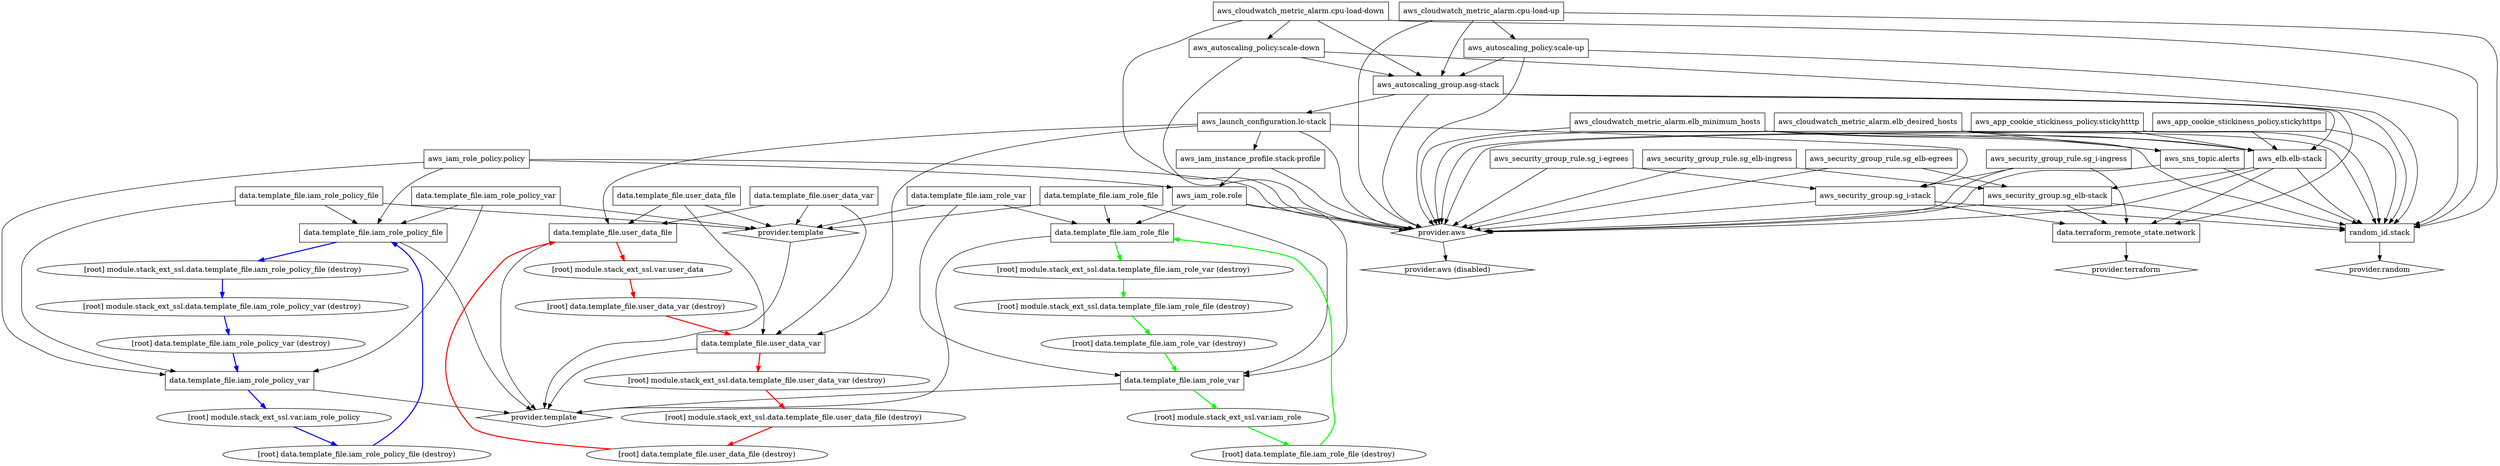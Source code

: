 digraph {
	compound = "true"
	newrank = "true"
	subgraph "root" {
		"[root] data.template_file.iam_role_file" [label = "data.template_file.iam_role_file", shape = "box"]
		"[root] data.template_file.iam_role_policy_file" [label = "data.template_file.iam_role_policy_file", shape = "box"]
		"[root] data.template_file.iam_role_policy_var" [label = "data.template_file.iam_role_policy_var", shape = "box"]
		"[root] data.template_file.iam_role_var" [label = "data.template_file.iam_role_var", shape = "box"]
		"[root] data.template_file.user_data_file" [label = "data.template_file.user_data_file", shape = "box"]
		"[root] data.template_file.user_data_var" [label = "data.template_file.user_data_var", shape = "box"]
		"[root] data.terraform_remote_state.network" [label = "data.terraform_remote_state.network", shape = "box"]
		"[root] module.stack_ext_ssl.aws_app_cookie_stickiness_policy.stickyhttps" [label = "aws_app_cookie_stickiness_policy.stickyhttps", shape = "box"]
		"[root] module.stack_ext_ssl.aws_app_cookie_stickiness_policy.stickyhtttp" [label = "aws_app_cookie_stickiness_policy.stickyhtttp", shape = "box"]
		"[root] module.stack_ext_ssl.aws_autoscaling_group.asg-stack" [label = "aws_autoscaling_group.asg-stack", shape = "box"]
		"[root] module.stack_ext_ssl.aws_autoscaling_policy.scale-down" [label = "aws_autoscaling_policy.scale-down", shape = "box"]
		"[root] module.stack_ext_ssl.aws_autoscaling_policy.scale-up" [label = "aws_autoscaling_policy.scale-up", shape = "box"]
		"[root] module.stack_ext_ssl.aws_cloudwatch_metric_alarm.cpu-load-down" [label = "aws_cloudwatch_metric_alarm.cpu-load-down", shape = "box"]
		"[root] module.stack_ext_ssl.aws_cloudwatch_metric_alarm.cpu-load-up" [label = "aws_cloudwatch_metric_alarm.cpu-load-up", shape = "box"]
		"[root] module.stack_ext_ssl.aws_cloudwatch_metric_alarm.elb_desired_hosts" [label = "aws_cloudwatch_metric_alarm.elb_desired_hosts", shape = "box"]
		"[root] module.stack_ext_ssl.aws_cloudwatch_metric_alarm.elb_minimum_hosts" [label = "aws_cloudwatch_metric_alarm.elb_minimum_hosts", shape = "box"]
		"[root] module.stack_ext_ssl.aws_elb.elb-stack" [label = "aws_elb.elb-stack", shape = "box"]
		"[root] module.stack_ext_ssl.aws_iam_instance_profile.stack-profile" [label = "aws_iam_instance_profile.stack-profile", shape = "box"]
		"[root] module.stack_ext_ssl.aws_iam_role.role" [label = "aws_iam_role.role", shape = "box"]
		"[root] module.stack_ext_ssl.aws_iam_role_policy.policy" [label = "aws_iam_role_policy.policy", shape = "box"]
		"[root] module.stack_ext_ssl.aws_launch_configuration.lc-stack" [label = "aws_launch_configuration.lc-stack", shape = "box"]
		"[root] module.stack_ext_ssl.aws_security_group.sg_elb-stack" [label = "aws_security_group.sg_elb-stack", shape = "box"]
		"[root] module.stack_ext_ssl.aws_security_group.sg_i-stack" [label = "aws_security_group.sg_i-stack", shape = "box"]
		"[root] module.stack_ext_ssl.aws_security_group_rule.sg_elb-egrees" [label = "aws_security_group_rule.sg_elb-egrees", shape = "box"]
		"[root] module.stack_ext_ssl.aws_security_group_rule.sg_elb-ingress" [label = "aws_security_group_rule.sg_elb-ingress", shape = "box"]
		"[root] module.stack_ext_ssl.aws_security_group_rule.sg_i-egrees" [label = "aws_security_group_rule.sg_i-egrees", shape = "box"]
		"[root] module.stack_ext_ssl.aws_security_group_rule.sg_i-ingress" [label = "aws_security_group_rule.sg_i-ingress", shape = "box"]
		"[root] module.stack_ext_ssl.aws_sns_topic.alerts" [label = "aws_sns_topic.alerts", shape = "box"]
		"[root] module.stack_ext_ssl.data.template_file.iam_role_file" [label = "data.template_file.iam_role_file", shape = "box"]
		"[root] module.stack_ext_ssl.data.template_file.iam_role_policy_file" [label = "data.template_file.iam_role_policy_file", shape = "box"]
		"[root] module.stack_ext_ssl.data.template_file.iam_role_policy_var" [label = "data.template_file.iam_role_policy_var", shape = "box"]
		"[root] module.stack_ext_ssl.data.template_file.iam_role_var" [label = "data.template_file.iam_role_var", shape = "box"]
		"[root] module.stack_ext_ssl.data.template_file.user_data_file" [label = "data.template_file.user_data_file", shape = "box"]
		"[root] module.stack_ext_ssl.data.template_file.user_data_var" [label = "data.template_file.user_data_var", shape = "box"]
		"[root] module.stack_ext_ssl.provider.aws" [label = "provider.aws", shape = "diamond"]
		"[root] module.stack_ext_ssl.provider.template" [label = "provider.template", shape = "diamond"]
		"[root] provider.aws (disabled)" [label = "provider.aws (disabled)", shape = "diamond"]
		"[root] provider.random" [label = "provider.random", shape = "diamond"]
		"[root] provider.template" [label = "provider.template", shape = "diamond"]
		"[root] provider.terraform" [label = "provider.terraform", shape = "diamond"]
		"[root] random_id.stack" [label = "random_id.stack", shape = "box"]
		"[root] data.template_file.iam_role_file (destroy)" -> "[root] data.template_file.iam_role_file" [color = "green", penwidth = "2.0"]
		"[root] data.template_file.iam_role_file" -> "[root] module.stack_ext_ssl.data.template_file.iam_role_var (destroy)" [color = "green", penwidth = "2.0"]
		"[root] data.template_file.iam_role_file" -> "[root] provider.template"
		"[root] data.template_file.iam_role_policy_file (destroy)" -> "[root] data.template_file.iam_role_policy_file" [color = "blue", penwidth = "2.0"]
		"[root] data.template_file.iam_role_policy_file" -> "[root] module.stack_ext_ssl.data.template_file.iam_role_policy_file (destroy)" [color = "blue", penwidth = "2.0"]
		"[root] data.template_file.iam_role_policy_file" -> "[root] provider.template"
		"[root] data.template_file.iam_role_policy_var (destroy)" -> "[root] data.template_file.iam_role_policy_var" [color = "blue", penwidth = "2.0"]
		"[root] data.template_file.iam_role_policy_var" -> "[root] module.stack_ext_ssl.var.iam_role_policy" [color = "blue", penwidth = "2.0"]
		"[root] data.template_file.iam_role_policy_var" -> "[root] provider.template"
		"[root] data.template_file.iam_role_var (destroy)" -> "[root] data.template_file.iam_role_var" [color = "green", penwidth = "2.0"]
		"[root] data.template_file.iam_role_var" -> "[root] module.stack_ext_ssl.var.iam_role" [color = "green", penwidth = "2.0"]
		"[root] data.template_file.iam_role_var" -> "[root] provider.template"
		"[root] data.template_file.user_data_file (destroy)" -> "[root] data.template_file.user_data_file" [color = "red", penwidth = "2.0"]
		"[root] data.template_file.user_data_file" -> "[root] module.stack_ext_ssl.var.user_data" [color = "red", penwidth = "2.0"]
		"[root] data.template_file.user_data_file" -> "[root] provider.template"
		"[root] data.template_file.user_data_var (destroy)" -> "[root] data.template_file.user_data_var" [color = "red", penwidth = "2.0"]
		"[root] data.template_file.user_data_var" -> "[root] module.stack_ext_ssl.data.template_file.user_data_var (destroy)" [color = "red", penwidth = "2.0"]
		"[root] data.template_file.user_data_var" -> "[root] provider.template"
		"[root] data.terraform_remote_state.network" -> "[root] provider.terraform"
		"[root] module.stack_ext_ssl.aws_app_cookie_stickiness_policy.stickyhttps" -> "[root] module.stack_ext_ssl.aws_elb.elb-stack"
		"[root] module.stack_ext_ssl.aws_app_cookie_stickiness_policy.stickyhttps" -> "[root] module.stack_ext_ssl.provider.aws"
		"[root] module.stack_ext_ssl.aws_app_cookie_stickiness_policy.stickyhttps" -> "[root] random_id.stack"
		"[root] module.stack_ext_ssl.aws_app_cookie_stickiness_policy.stickyhtttp" -> "[root] module.stack_ext_ssl.aws_elb.elb-stack"
		"[root] module.stack_ext_ssl.aws_app_cookie_stickiness_policy.stickyhtttp" -> "[root] module.stack_ext_ssl.provider.aws"
		"[root] module.stack_ext_ssl.aws_app_cookie_stickiness_policy.stickyhtttp" -> "[root] random_id.stack"
		"[root] module.stack_ext_ssl.aws_autoscaling_group.asg-stack" -> "[root] data.terraform_remote_state.network"
		"[root] module.stack_ext_ssl.aws_autoscaling_group.asg-stack" -> "[root] module.stack_ext_ssl.aws_elb.elb-stack"
		"[root] module.stack_ext_ssl.aws_autoscaling_group.asg-stack" -> "[root] module.stack_ext_ssl.aws_launch_configuration.lc-stack"
		"[root] module.stack_ext_ssl.aws_autoscaling_group.asg-stack" -> "[root] module.stack_ext_ssl.provider.aws"
		"[root] module.stack_ext_ssl.aws_autoscaling_group.asg-stack" -> "[root] random_id.stack"
		"[root] module.stack_ext_ssl.aws_autoscaling_policy.scale-down" -> "[root] module.stack_ext_ssl.aws_autoscaling_group.asg-stack"
		"[root] module.stack_ext_ssl.aws_autoscaling_policy.scale-down" -> "[root] module.stack_ext_ssl.provider.aws"
		"[root] module.stack_ext_ssl.aws_autoscaling_policy.scale-down" -> "[root] random_id.stack"
		"[root] module.stack_ext_ssl.aws_autoscaling_policy.scale-up" -> "[root] module.stack_ext_ssl.aws_autoscaling_group.asg-stack"
		"[root] module.stack_ext_ssl.aws_autoscaling_policy.scale-up" -> "[root] module.stack_ext_ssl.provider.aws"
		"[root] module.stack_ext_ssl.aws_autoscaling_policy.scale-up" -> "[root] random_id.stack"
		"[root] module.stack_ext_ssl.aws_cloudwatch_metric_alarm.cpu-load-down" -> "[root] module.stack_ext_ssl.aws_autoscaling_group.asg-stack"
		"[root] module.stack_ext_ssl.aws_cloudwatch_metric_alarm.cpu-load-down" -> "[root] module.stack_ext_ssl.aws_autoscaling_policy.scale-down"
		"[root] module.stack_ext_ssl.aws_cloudwatch_metric_alarm.cpu-load-down" -> "[root] module.stack_ext_ssl.provider.aws"
		"[root] module.stack_ext_ssl.aws_cloudwatch_metric_alarm.cpu-load-down" -> "[root] random_id.stack"
		"[root] module.stack_ext_ssl.aws_cloudwatch_metric_alarm.cpu-load-up" -> "[root] module.stack_ext_ssl.aws_autoscaling_group.asg-stack"
		"[root] module.stack_ext_ssl.aws_cloudwatch_metric_alarm.cpu-load-up" -> "[root] module.stack_ext_ssl.aws_autoscaling_policy.scale-up"
		"[root] module.stack_ext_ssl.aws_cloudwatch_metric_alarm.cpu-load-up" -> "[root] module.stack_ext_ssl.provider.aws"
		"[root] module.stack_ext_ssl.aws_cloudwatch_metric_alarm.cpu-load-up" -> "[root] random_id.stack"
		"[root] module.stack_ext_ssl.aws_cloudwatch_metric_alarm.elb_desired_hosts" -> "[root] module.stack_ext_ssl.aws_elb.elb-stack"
		"[root] module.stack_ext_ssl.aws_cloudwatch_metric_alarm.elb_desired_hosts" -> "[root] module.stack_ext_ssl.aws_sns_topic.alerts"
		"[root] module.stack_ext_ssl.aws_cloudwatch_metric_alarm.elb_desired_hosts" -> "[root] module.stack_ext_ssl.provider.aws"
		"[root] module.stack_ext_ssl.aws_cloudwatch_metric_alarm.elb_desired_hosts" -> "[root] random_id.stack"
		"[root] module.stack_ext_ssl.aws_cloudwatch_metric_alarm.elb_minimum_hosts" -> "[root] module.stack_ext_ssl.aws_elb.elb-stack"
		"[root] module.stack_ext_ssl.aws_cloudwatch_metric_alarm.elb_minimum_hosts" -> "[root] module.stack_ext_ssl.aws_sns_topic.alerts"
		"[root] module.stack_ext_ssl.aws_cloudwatch_metric_alarm.elb_minimum_hosts" -> "[root] module.stack_ext_ssl.provider.aws"
		"[root] module.stack_ext_ssl.aws_cloudwatch_metric_alarm.elb_minimum_hosts" -> "[root] random_id.stack"
		"[root] module.stack_ext_ssl.aws_elb.elb-stack" -> "[root] data.terraform_remote_state.network"
		"[root] module.stack_ext_ssl.aws_elb.elb-stack" -> "[root] module.stack_ext_ssl.aws_security_group.sg_elb-stack"
		"[root] module.stack_ext_ssl.aws_elb.elb-stack" -> "[root] module.stack_ext_ssl.provider.aws"
		"[root] module.stack_ext_ssl.aws_elb.elb-stack" -> "[root] random_id.stack"
		"[root] module.stack_ext_ssl.aws_iam_instance_profile.stack-profile" -> "[root] module.stack_ext_ssl.aws_iam_role.role"
		"[root] module.stack_ext_ssl.aws_iam_instance_profile.stack-profile" -> "[root] module.stack_ext_ssl.provider.aws"
		"[root] module.stack_ext_ssl.aws_iam_role.role" -> "[root] data.template_file.iam_role_file"
		"[root] module.stack_ext_ssl.aws_iam_role.role" -> "[root] data.template_file.iam_role_var"
		"[root] module.stack_ext_ssl.aws_iam_role.role" -> "[root] module.stack_ext_ssl.provider.aws"
		"[root] module.stack_ext_ssl.aws_iam_role_policy.policy" -> "[root] data.template_file.iam_role_policy_file"
		"[root] module.stack_ext_ssl.aws_iam_role_policy.policy" -> "[root] data.template_file.iam_role_policy_var"
		"[root] module.stack_ext_ssl.aws_iam_role_policy.policy" -> "[root] module.stack_ext_ssl.aws_iam_role.role"
		"[root] module.stack_ext_ssl.aws_iam_role_policy.policy" -> "[root] module.stack_ext_ssl.provider.aws"
		"[root] module.stack_ext_ssl.aws_launch_configuration.lc-stack" -> "[root] data.template_file.user_data_file"
		"[root] module.stack_ext_ssl.aws_launch_configuration.lc-stack" -> "[root] data.template_file.user_data_var"
		"[root] module.stack_ext_ssl.aws_launch_configuration.lc-stack" -> "[root] module.stack_ext_ssl.aws_iam_instance_profile.stack-profile"
		"[root] module.stack_ext_ssl.aws_launch_configuration.lc-stack" -> "[root] module.stack_ext_ssl.aws_security_group.sg_i-stack"
		"[root] module.stack_ext_ssl.aws_launch_configuration.lc-stack" -> "[root] module.stack_ext_ssl.provider.aws"
		"[root] module.stack_ext_ssl.aws_security_group.sg_elb-stack" -> "[root] data.terraform_remote_state.network"
		"[root] module.stack_ext_ssl.aws_security_group.sg_elb-stack" -> "[root] module.stack_ext_ssl.provider.aws"
		"[root] module.stack_ext_ssl.aws_security_group.sg_elb-stack" -> "[root] random_id.stack"
		"[root] module.stack_ext_ssl.aws_security_group.sg_i-stack" -> "[root] data.terraform_remote_state.network"
		"[root] module.stack_ext_ssl.aws_security_group.sg_i-stack" -> "[root] module.stack_ext_ssl.provider.aws"
		"[root] module.stack_ext_ssl.aws_security_group.sg_i-stack" -> "[root] random_id.stack"
		"[root] module.stack_ext_ssl.aws_security_group_rule.sg_elb-egrees" -> "[root] module.stack_ext_ssl.aws_security_group.sg_elb-stack"
		"[root] module.stack_ext_ssl.aws_security_group_rule.sg_elb-egrees" -> "[root] module.stack_ext_ssl.provider.aws"
		"[root] module.stack_ext_ssl.aws_security_group_rule.sg_elb-ingress" -> "[root] module.stack_ext_ssl.aws_security_group.sg_elb-stack"
		"[root] module.stack_ext_ssl.aws_security_group_rule.sg_elb-ingress" -> "[root] module.stack_ext_ssl.provider.aws"
		"[root] module.stack_ext_ssl.aws_security_group_rule.sg_i-egrees" -> "[root] module.stack_ext_ssl.aws_security_group.sg_i-stack"
		"[root] module.stack_ext_ssl.aws_security_group_rule.sg_i-egrees" -> "[root] module.stack_ext_ssl.provider.aws"
		"[root] module.stack_ext_ssl.aws_security_group_rule.sg_i-ingress" -> "[root] data.terraform_remote_state.network"
		"[root] module.stack_ext_ssl.aws_security_group_rule.sg_i-ingress" -> "[root] module.stack_ext_ssl.aws_security_group.sg_i-stack"
		"[root] module.stack_ext_ssl.aws_security_group_rule.sg_i-ingress" -> "[root] module.stack_ext_ssl.provider.aws"
		"[root] module.stack_ext_ssl.aws_sns_topic.alerts" -> "[root] module.stack_ext_ssl.provider.aws"
		"[root] module.stack_ext_ssl.aws_sns_topic.alerts" -> "[root] random_id.stack"
		"[root] module.stack_ext_ssl.data.template_file.iam_role_file (destroy)" -> "[root] data.template_file.iam_role_var (destroy)" [color = "green", penwidth = "2.0"]
		"[root] module.stack_ext_ssl.data.template_file.iam_role_file" -> "[root] data.template_file.iam_role_file"
		"[root] module.stack_ext_ssl.data.template_file.iam_role_file" -> "[root] data.template_file.iam_role_var"
		"[root] module.stack_ext_ssl.data.template_file.iam_role_file" -> "[root] module.stack_ext_ssl.provider.template"
		"[root] module.stack_ext_ssl.data.template_file.iam_role_policy_file (destroy)" -> "[root] module.stack_ext_ssl.data.template_file.iam_role_policy_var (destroy)" [color = "blue", penwidth = "2.0"]
		"[root] module.stack_ext_ssl.data.template_file.iam_role_policy_file" -> "[root] data.template_file.iam_role_policy_file"
		"[root] module.stack_ext_ssl.data.template_file.iam_role_policy_file" -> "[root] data.template_file.iam_role_policy_var"
		"[root] module.stack_ext_ssl.data.template_file.iam_role_policy_file" -> "[root] module.stack_ext_ssl.provider.template"
		"[root] module.stack_ext_ssl.data.template_file.iam_role_policy_var (destroy)" -> "[root] data.template_file.iam_role_policy_var (destroy)" [color = "blue", penwidth = "2.0"]
		"[root] module.stack_ext_ssl.data.template_file.iam_role_policy_var" -> "[root] data.template_file.iam_role_policy_file"
		"[root] module.stack_ext_ssl.data.template_file.iam_role_policy_var" -> "[root] data.template_file.iam_role_policy_var"
		"[root] module.stack_ext_ssl.data.template_file.iam_role_policy_var" -> "[root] module.stack_ext_ssl.provider.template"
		"[root] module.stack_ext_ssl.data.template_file.iam_role_var (destroy)" -> "[root] module.stack_ext_ssl.data.template_file.iam_role_file (destroy)" [color = "green", penwidth = "2.0"]
		"[root] module.stack_ext_ssl.data.template_file.iam_role_var" -> "[root] data.template_file.iam_role_file"
		"[root] module.stack_ext_ssl.data.template_file.iam_role_var" -> "[root] data.template_file.iam_role_var"
		"[root] module.stack_ext_ssl.data.template_file.iam_role_var" -> "[root] module.stack_ext_ssl.provider.template"
		"[root] module.stack_ext_ssl.data.template_file.user_data_file (destroy)" -> "[root] data.template_file.user_data_file (destroy)" [color = "red", penwidth = "2.0"]
		"[root] module.stack_ext_ssl.data.template_file.user_data_file" -> "[root] data.template_file.user_data_file"
		"[root] module.stack_ext_ssl.data.template_file.user_data_file" -> "[root] data.template_file.user_data_var"
		"[root] module.stack_ext_ssl.data.template_file.user_data_file" -> "[root] module.stack_ext_ssl.provider.template"
		"[root] module.stack_ext_ssl.data.template_file.user_data_var (destroy)" -> "[root] module.stack_ext_ssl.data.template_file.user_data_file (destroy)" [color = "red", penwidth = "2.0"]
		"[root] module.stack_ext_ssl.data.template_file.user_data_var" -> "[root] data.template_file.user_data_file"
		"[root] module.stack_ext_ssl.data.template_file.user_data_var" -> "[root] data.template_file.user_data_var"
		"[root] module.stack_ext_ssl.data.template_file.user_data_var" -> "[root] module.stack_ext_ssl.provider.template"
		"[root] module.stack_ext_ssl.provider.aws" -> "[root] provider.aws (disabled)"
		"[root] module.stack_ext_ssl.provider.template" -> "[root] provider.template"
		"[root] module.stack_ext_ssl.var.iam_role" -> "[root] data.template_file.iam_role_file (destroy)" [color = "green", penwidth = "2.0"]
		"[root] module.stack_ext_ssl.var.iam_role_policy" -> "[root] data.template_file.iam_role_policy_file (destroy)" [color = "blue", penwidth = "2.0"]
		"[root] module.stack_ext_ssl.var.user_data" -> "[root] data.template_file.user_data_var (destroy)" [color = "red", penwidth = "2.0"]
		"[root] random_id.stack" -> "[root] provider.random"
	}
}

